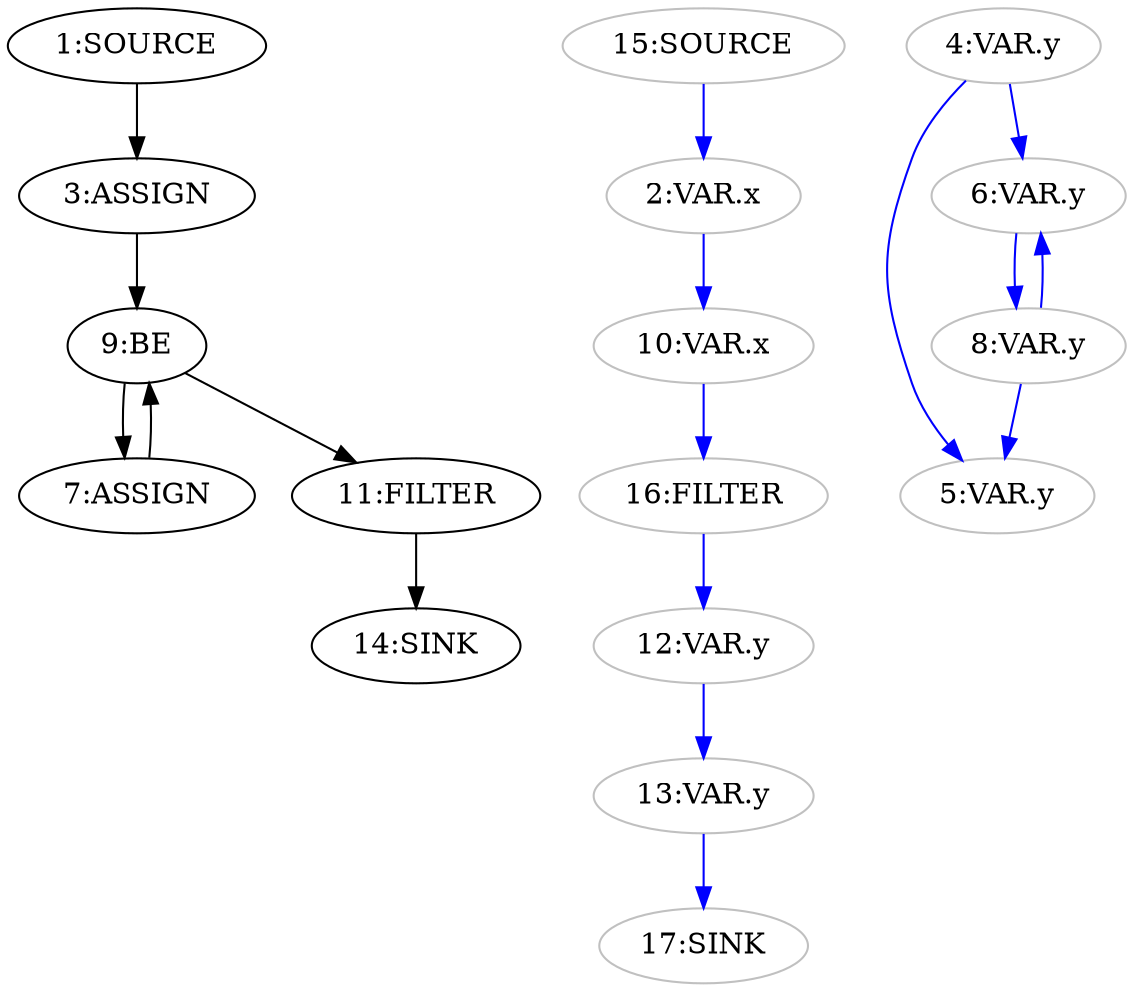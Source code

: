 digraph {
  n3 [label="3:ASSIGN"];
  n7 [label="7:ASSIGN"];
  n9 [label="9:BE"];
  n11 [label="11:FILTER"];
  n1 [label="1:SOURCE"];
  n14 [label="14:SINK"];
  n2 [label="2:VAR.x" color="grey"];
  n4 [label="4:VAR.y" color="grey"];
  n5 [label="5:VAR.y" color="grey"];
  n6 [label="6:VAR.y" color="grey"];
  n8 [label="8:VAR.y" color="grey"];
  n10 [label="10:VAR.x" color="grey"];
  n12 [label="12:VAR.y" color="grey"];
  n13 [label="13:VAR.y" color="grey"];
  n15 [label="15:SOURCE" color="grey"];
  n16 [label="16:FILTER" color="grey"];
  n17 [label="17:SINK" color="grey"];
  n1 -> n3 [color="black"];
  n3 -> n9 [color="black"];
  n7 -> n9 [color="black"];
  n9 -> n7 [color="black"];
  n9 -> n11 [color="black"];
  n11 -> n14 [color="black"];
  n2 -> n10 [color="blue"];
  n4 -> n5 [color="blue"];
  n4 -> n6 [color="blue"];
  n6 -> n8 [color="blue"];
  n8 -> n5 [color="blue"];
  n8 -> n6 [color="blue"];
  n10 -> n16 [color="blue"];
  n12 -> n13 [color="blue"];
  n13 -> n17 [color="blue"];
  n15 -> n2 [color="blue"];
  n16 -> n12 [color="blue"];
}
